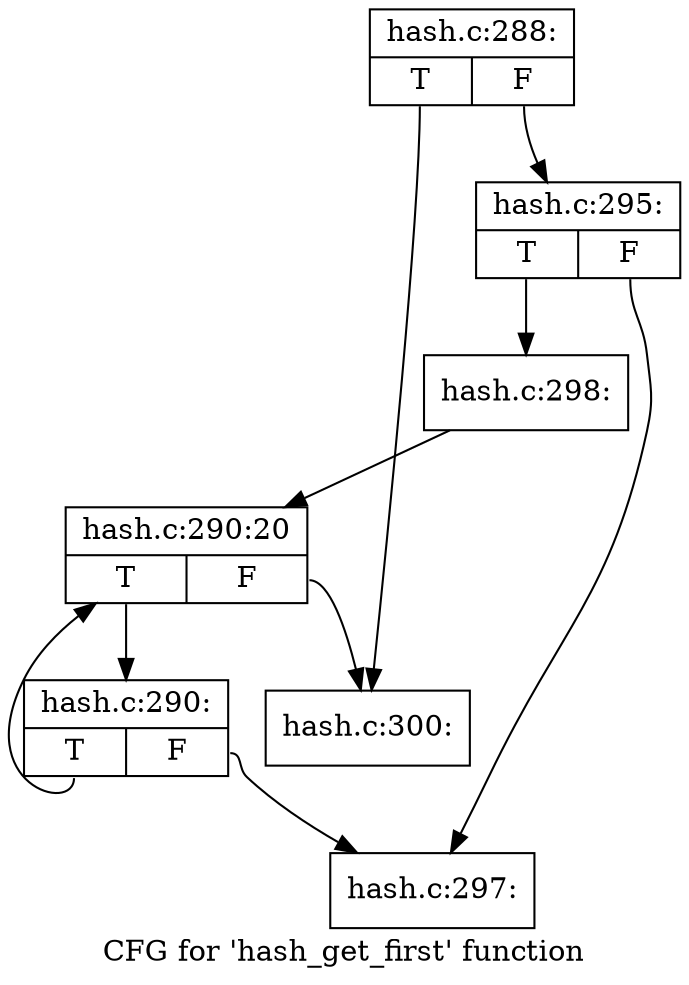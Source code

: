 digraph "CFG for 'hash_get_first' function" {
	label="CFG for 'hash_get_first' function";

	Node0xdf27a10 [shape=record,label="{hash.c:288:|{<s0>T|<s1>F}}"];
	Node0xdf27a10:s0 -> Node0xdf2a340;
	Node0xdf27a10:s1 -> Node0xdf29cf0;
	Node0xdf29cf0 [shape=record,label="{hash.c:295:|{<s0>T|<s1>F}}"];
	Node0xdf29cf0:s0 -> Node0xdf1dd80;
	Node0xdf29cf0:s1 -> Node0xdf2abb0;
	Node0xdf1dd80 [shape=record,label="{hash.c:298:}"];
	Node0xdf1dd80 -> Node0xdf2ac70;
	Node0xdf2a800 [shape=record,label="{hash.c:290:|{<s0>T|<s1>F}}"];
	Node0xdf2a800:s0 -> Node0xdf2ac70;
	Node0xdf2a800:s1 -> Node0xdf2abb0;
	Node0xdf2abb0 [shape=record,label="{hash.c:297:}"];
	Node0xdf2ac70 [shape=record,label="{hash.c:290:20|{<s0>T|<s1>F}}"];
	Node0xdf2ac70:s0 -> Node0xdf2a800;
	Node0xdf2ac70:s1 -> Node0xdf2a340;
	Node0xdf2a340 [shape=record,label="{hash.c:300:}"];
}
